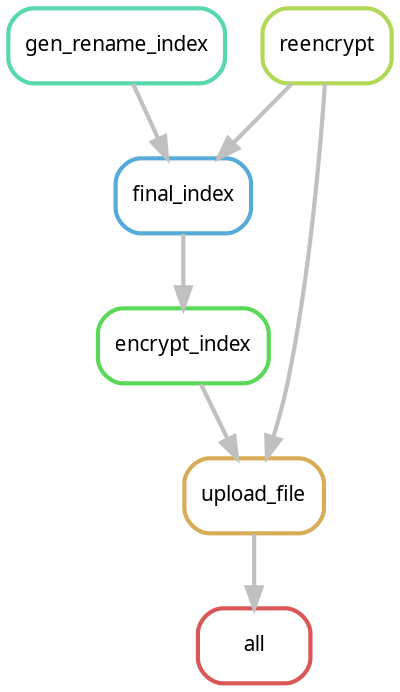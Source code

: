 digraph snakemake_dag {
    graph[bgcolor=white, margin=0];
    node[shape=box, style=rounded, fontname=sans,                 fontsize=10, penwidth=2];
    edge[penwidth=2, color=grey];
	0[label = "upload_file", color = "0.11 0.6 0.85", style="rounded"];
	1[label = "encrypt_index", color = "0.33 0.6 0.85", style="rounded"];
	2[label = "gen_rename_index", color = "0.44 0.6 0.85", style="rounded"];
	3[label = "final_index", color = "0.56 0.6 0.85", style="rounded"];
	4[label = "reencrypt", color = "0.22 0.6 0.85", style="rounded"];
	5[label = "all", color = "0.00 0.6 0.85", style="rounded"];
	1 -> 0
	4 -> 0
	3 -> 1
	2 -> 3
	4 -> 3
	0 -> 5
}            
